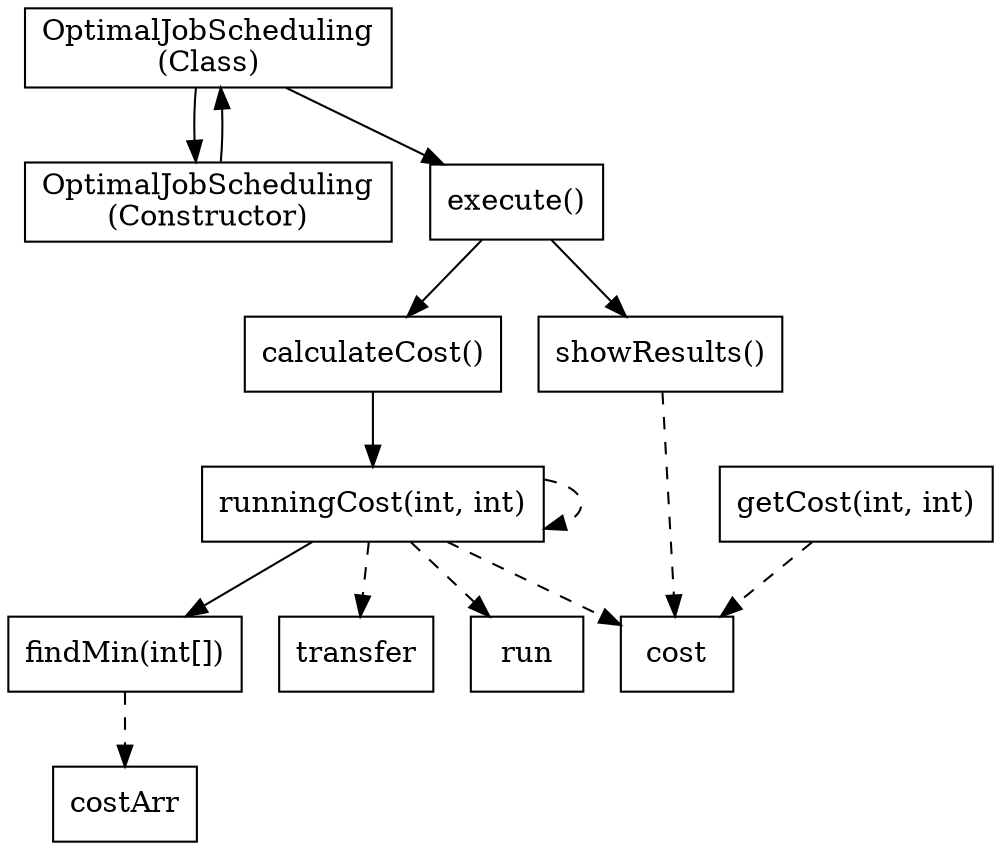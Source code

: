 digraph OptimalJobScheduling {
    node [shape=box];

    // Class Node
    OptimalJobScheduling [label="OptimalJobScheduling\n(Class)"];

    // Constructor
    OptimalJobScheduling_constructor [label="OptimalJobScheduling\n(Constructor)"];

    // Methods
    execute [label="execute()"];
    calculateCost [label="calculateCost()"];
    runningCost [label="runningCost(int, int)"];
    findMin [label="findMin(int[])"];
    showResults [label="showResults()"];
    getCost [label="getCost(int, int)"];

    // Edges
    OptimalJobScheduling -> OptimalJobScheduling_constructor;
    OptimalJobScheduling_constructor -> OptimalJobScheduling;
    OptimalJobScheduling -> execute;
    execute -> calculateCost;
    execute -> showResults;
    calculateCost -> runningCost;
    runningCost -> findMin;
    runningCost -> runningCost [style=dashed]; // Recursive call (if any)
    runningCost -> transfer [style=dashed]; // Implicit call to transfer array
    runningCost -> run [style=dashed]; // Implicit call to run array
    runningCost -> cost [style=dashed]; // Implicit call to cost array
    findMin -> costArr [style=dashed]; // Implicit call to costArr array
    showResults -> cost [style=dashed]; // Implicit call to cost array
    getCost -> cost [style=dashed]; // Implicit call to cost array
}

